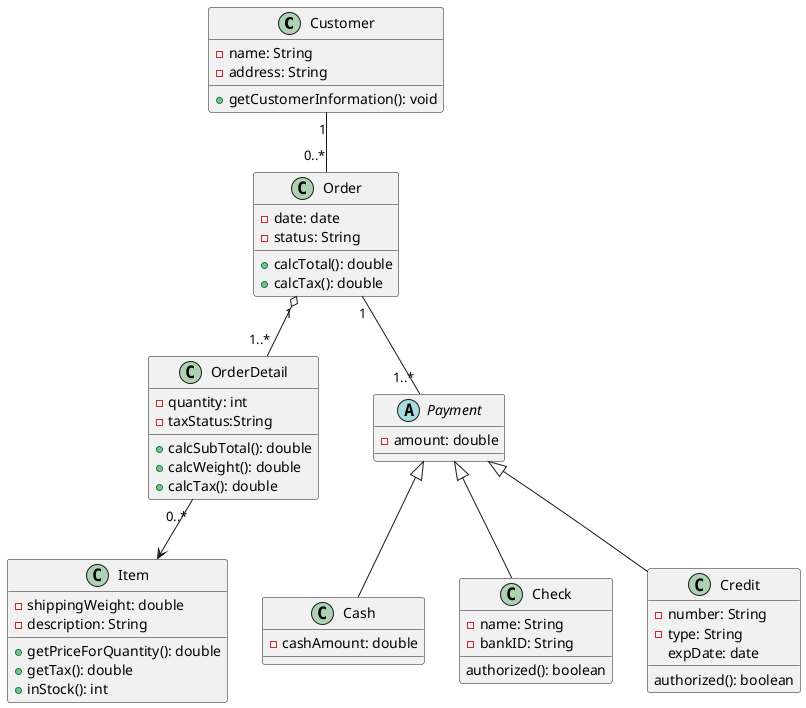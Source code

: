 @startuml
class Customer{
    -name: String
    -address: String
    +getCustomerInformation(): void
}

class Order{
    -date: date
    -status: String
    +calcTotal(): double
    +calcTax(): double
}
class OrderDetail{
    -quantity: int
    -taxStatus:String
    +calcSubTotal(): double
    +calcWeight(): double
    +calcTax(): double
}
abstract class Payment{
    -amount: double
}
class Cash{
    -cashAmount: double
}
class Check{
    -name: String
    -bankID: String
    authorized(): boolean
}
class Credit{
    -number: String
    -type: String
    expDate: date
    authorized(): boolean
}
class Item{
    -shippingWeight: double
    -description: String
    +getPriceForQuantity(): double
    +getTax(): double
    +inStock(): int
}

Customer "1" -- "0..*" Order

Payment <|-- Cash
Payment <|-- Check
Payment <|-- Credit

Order "1" -- "1..*" Payment
Order "1" o-- "1..*" OrderDetail

OrderDetail "0..*" --> Item

@enduml